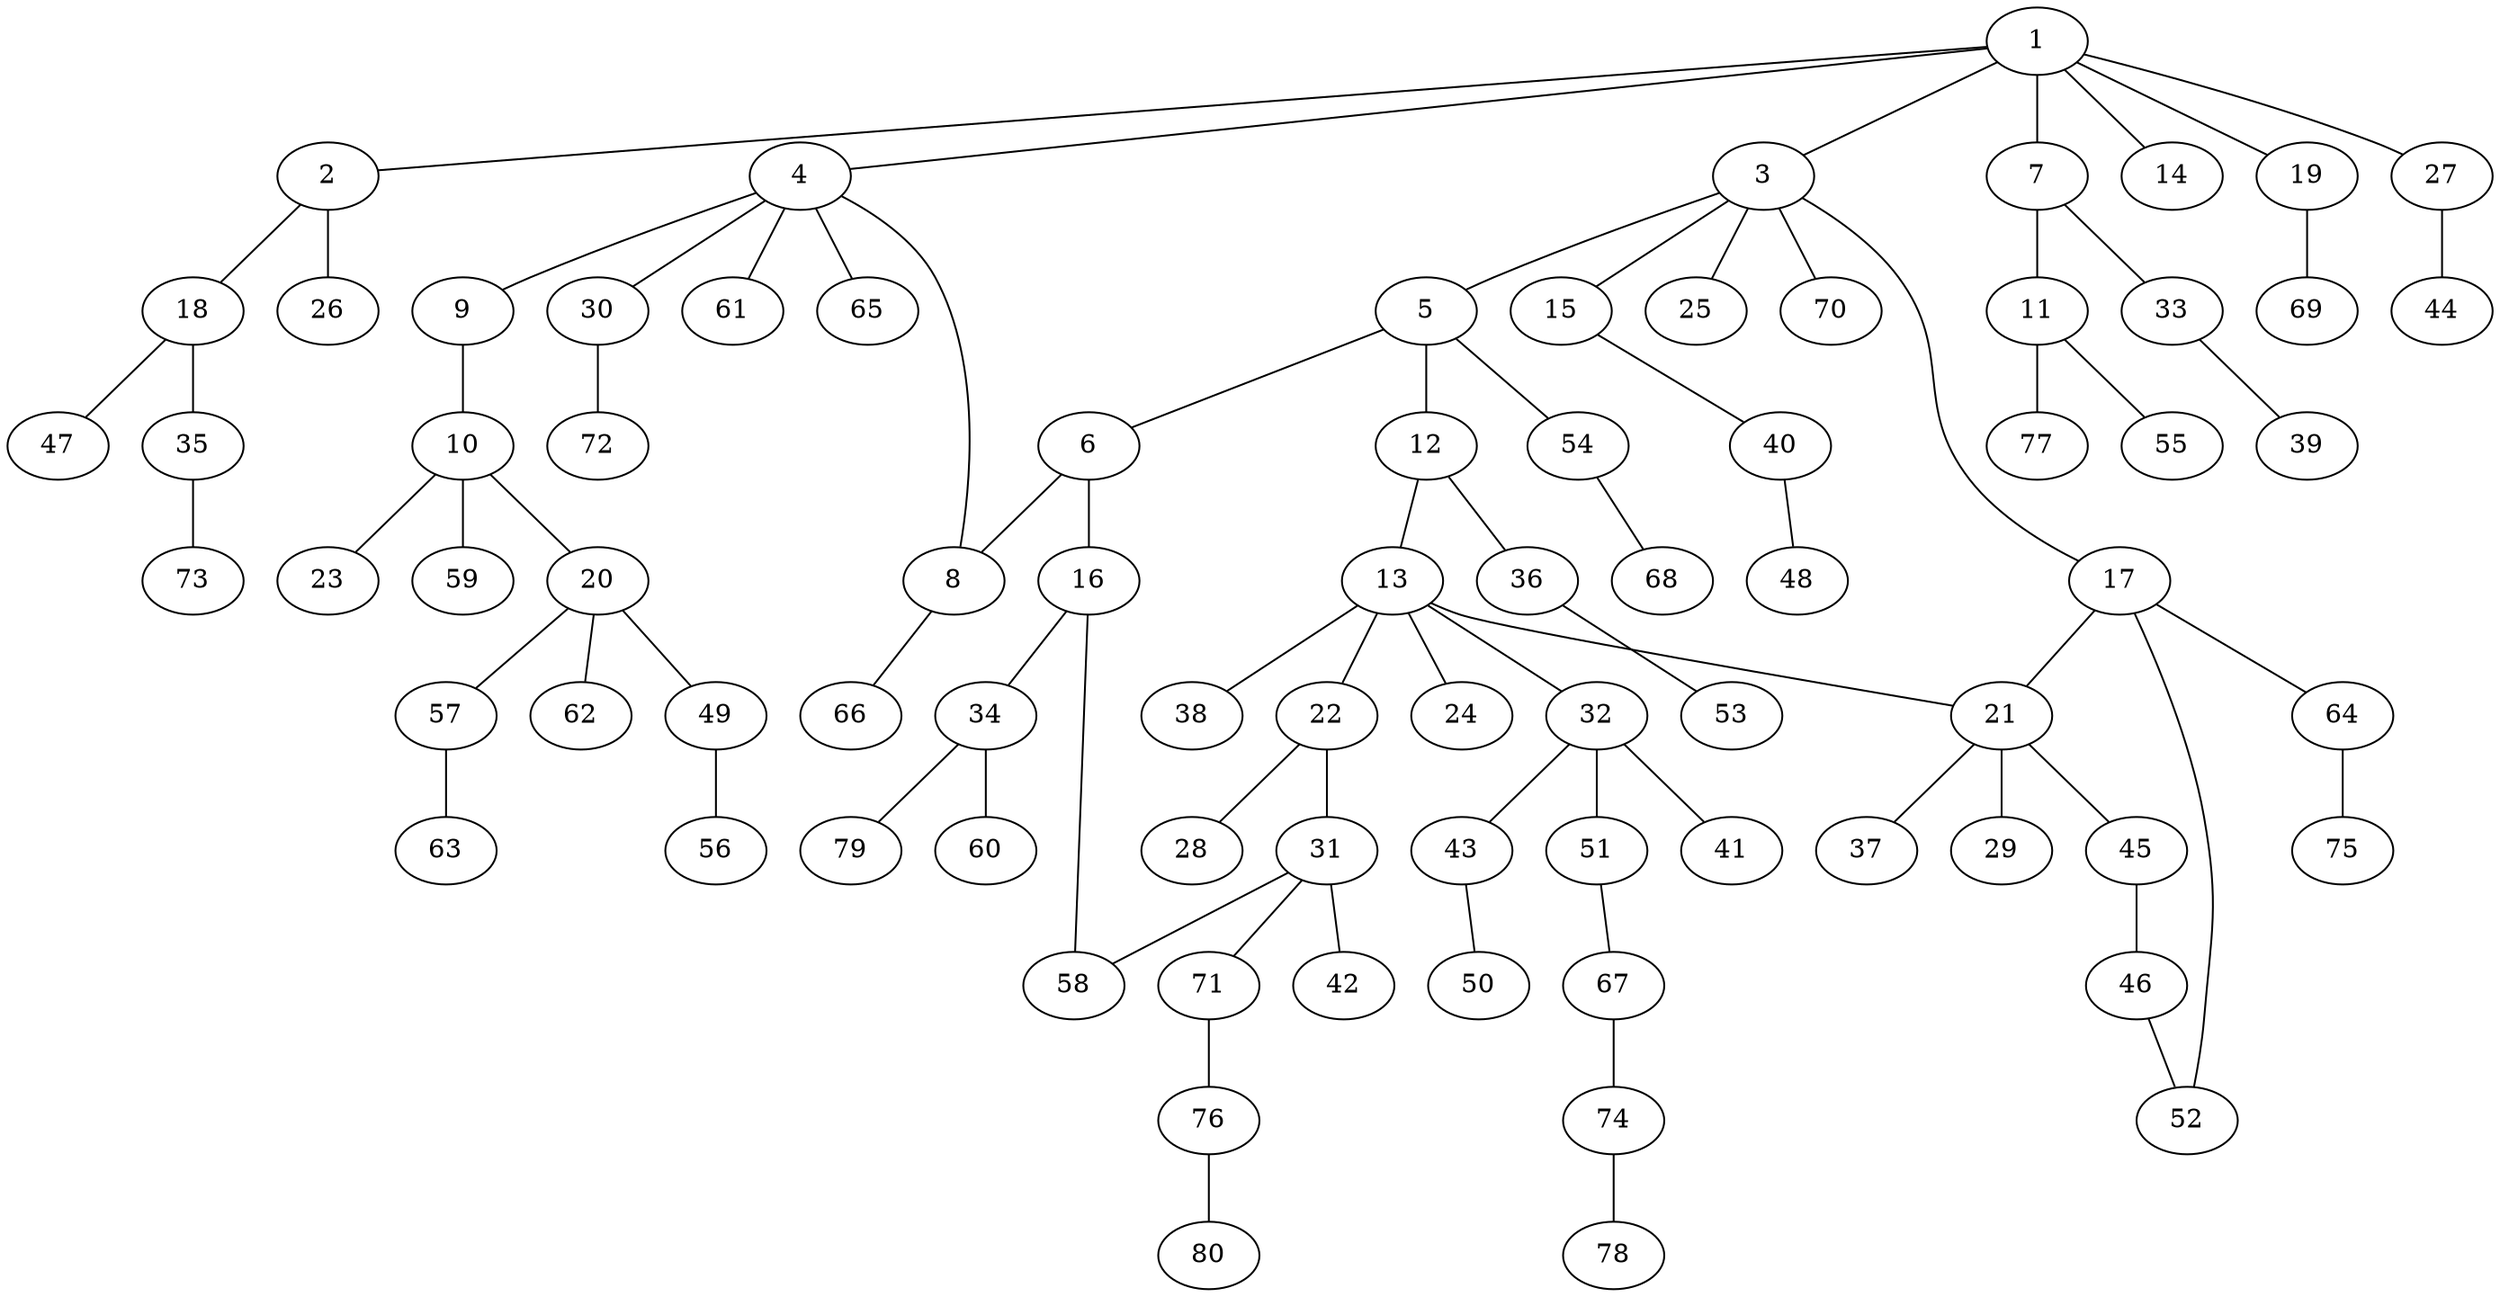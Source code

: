 graph graphname {1--2
1--3
1--4
1--7
1--14
1--19
1--27
2--18
2--26
3--5
3--15
3--17
3--25
3--70
4--8
4--9
4--30
4--61
4--65
5--6
5--12
5--54
6--8
6--16
7--11
7--33
8--66
9--10
10--20
10--23
10--59
11--55
11--77
12--13
12--36
13--21
13--22
13--24
13--32
13--38
15--40
16--34
16--58
17--21
17--52
17--64
18--35
18--47
19--69
20--49
20--57
20--62
21--29
21--37
21--45
22--28
22--31
27--44
30--72
31--42
31--58
31--71
32--41
32--43
32--51
33--39
34--60
34--79
35--73
36--53
40--48
43--50
45--46
46--52
49--56
51--67
54--68
57--63
64--75
67--74
71--76
74--78
76--80
}